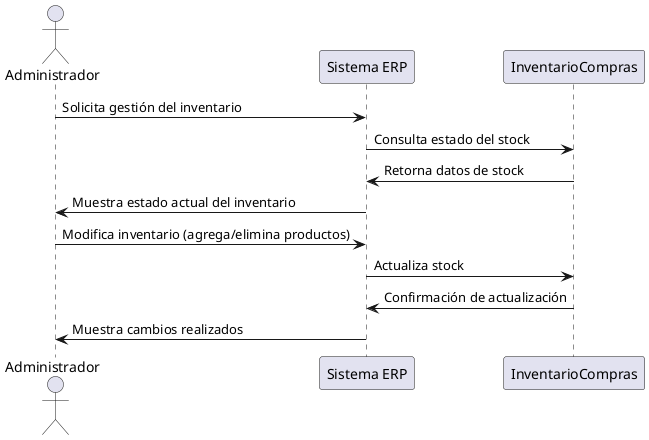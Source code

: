@startuml
actor Administrador
participant "Sistema ERP" as ERP
participant "InventarioCompras" as Inventario

Administrador -> ERP : Solicita gestión del inventario
ERP -> Inventario : Consulta estado del stock
Inventario -> ERP : Retorna datos de stock
ERP -> Administrador : Muestra estado actual del inventario
Administrador -> ERP : Modifica inventario (agrega/elimina productos)
ERP -> Inventario : Actualiza stock
Inventario -> ERP : Confirmación de actualización
ERP -> Administrador : Muestra cambios realizados
@enduml
